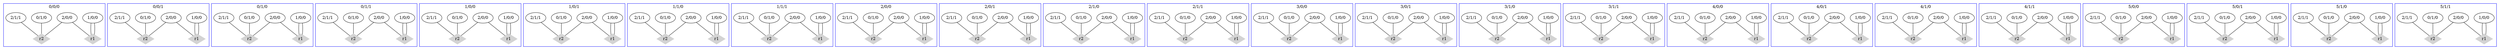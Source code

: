 graph G {
	subgraph "cluster0/0/0" {
		color=blue
		"1/0/0-0/0/0" [label="1/0/0"]
		"0/1/0-0/0/0" [label="0/1/0"]
		"2/0/0-0/0/0" [label="2/0/0"]
		"2/1/1-0/0/0" [label="2/1/1"]
		label="0/0/0"
		node [color=lightgrey shape=diamond style=filled]
		"r1-0/0/0" [label=r1]
		"r2-0/0/0" [label=r2]
	}
	subgraph "cluster0/0/1" {
		color=blue
		"1/0/0-0/0/1" [label="1/0/0"]
		"0/1/0-0/0/1" [label="0/1/0"]
		"2/0/0-0/0/1" [label="2/0/0"]
		"2/1/1-0/0/1" [label="2/1/1"]
		label="0/0/1"
		node [color=lightgrey shape=diamond style=filled]
		"r1-0/0/1" [label=r1]
		"r2-0/0/1" [label=r2]
	}
	subgraph "cluster0/1/0" {
		color=blue
		"1/0/0-0/1/0" [label="1/0/0"]
		"0/1/0-0/1/0" [label="0/1/0"]
		"2/0/0-0/1/0" [label="2/0/0"]
		"2/1/1-0/1/0" [label="2/1/1"]
		label="0/1/0"
		node [color=lightgrey shape=diamond style=filled]
		"r1-0/1/0" [label=r1]
		"r2-0/1/0" [label=r2]
	}
	subgraph "cluster0/1/1" {
		color=blue
		"1/0/0-0/1/1" [label="1/0/0"]
		"0/1/0-0/1/1" [label="0/1/0"]
		"2/0/0-0/1/1" [label="2/0/0"]
		"2/1/1-0/1/1" [label="2/1/1"]
		label="0/1/1"
		node [color=lightgrey shape=diamond style=filled]
		"r1-0/1/1" [label=r1]
		"r2-0/1/1" [label=r2]
	}
	subgraph "cluster1/0/0" {
		color=blue
		"1/0/0-1/0/0" [label="1/0/0"]
		"0/1/0-1/0/0" [label="0/1/0"]
		"2/0/0-1/0/0" [label="2/0/0"]
		"2/1/1-1/0/0" [label="2/1/1"]
		label="1/0/0"
		node [color=lightgrey shape=diamond style=filled]
		"r1-1/0/0" [label=r1]
		"r2-1/0/0" [label=r2]
	}
	subgraph "cluster1/0/1" {
		color=blue
		"1/0/0-1/0/1" [label="1/0/0"]
		"0/1/0-1/0/1" [label="0/1/0"]
		"2/0/0-1/0/1" [label="2/0/0"]
		"2/1/1-1/0/1" [label="2/1/1"]
		label="1/0/1"
		node [color=lightgrey shape=diamond style=filled]
		"r1-1/0/1" [label=r1]
		"r2-1/0/1" [label=r2]
	}
	subgraph "cluster1/1/0" {
		color=blue
		"1/0/0-1/1/0" [label="1/0/0"]
		"0/1/0-1/1/0" [label="0/1/0"]
		"2/0/0-1/1/0" [label="2/0/0"]
		"2/1/1-1/1/0" [label="2/1/1"]
		label="1/1/0"
		node [color=lightgrey shape=diamond style=filled]
		"r1-1/1/0" [label=r1]
		"r2-1/1/0" [label=r2]
	}
	subgraph "cluster1/1/1" {
		color=blue
		"1/0/0-1/1/1" [label="1/0/0"]
		"0/1/0-1/1/1" [label="0/1/0"]
		"2/0/0-1/1/1" [label="2/0/0"]
		"2/1/1-1/1/1" [label="2/1/1"]
		label="1/1/1"
		node [color=lightgrey shape=diamond style=filled]
		"r1-1/1/1" [label=r1]
		"r2-1/1/1" [label=r2]
	}
	subgraph "cluster2/0/0" {
		color=blue
		"1/0/0-2/0/0" [label="1/0/0"]
		"0/1/0-2/0/0" [label="0/1/0"]
		"2/0/0-2/0/0" [label="2/0/0"]
		"2/1/1-2/0/0" [label="2/1/1"]
		label="2/0/0"
		node [color=lightgrey shape=diamond style=filled]
		"r1-2/0/0" [label=r1]
		"r2-2/0/0" [label=r2]
	}
	subgraph "cluster2/0/1" {
		color=blue
		"1/0/0-2/0/1" [label="1/0/0"]
		"0/1/0-2/0/1" [label="0/1/0"]
		"2/0/0-2/0/1" [label="2/0/0"]
		"2/1/1-2/0/1" [label="2/1/1"]
		label="2/0/1"
		node [color=lightgrey shape=diamond style=filled]
		"r1-2/0/1" [label=r1]
		"r2-2/0/1" [label=r2]
	}
	subgraph "cluster2/1/0" {
		color=blue
		"1/0/0-2/1/0" [label="1/0/0"]
		"0/1/0-2/1/0" [label="0/1/0"]
		"2/0/0-2/1/0" [label="2/0/0"]
		"2/1/1-2/1/0" [label="2/1/1"]
		label="2/1/0"
		node [color=lightgrey shape=diamond style=filled]
		"r1-2/1/0" [label=r1]
		"r2-2/1/0" [label=r2]
	}
	subgraph "cluster2/1/1" {
		color=blue
		"1/0/0-2/1/1" [label="1/0/0"]
		"0/1/0-2/1/1" [label="0/1/0"]
		"2/0/0-2/1/1" [label="2/0/0"]
		"2/1/1-2/1/1" [label="2/1/1"]
		label="2/1/1"
		node [color=lightgrey shape=diamond style=filled]
		"r1-2/1/1" [label=r1]
		"r2-2/1/1" [label=r2]
	}
	subgraph "cluster3/0/0" {
		color=blue
		"1/0/0-3/0/0" [label="1/0/0"]
		"0/1/0-3/0/0" [label="0/1/0"]
		"2/0/0-3/0/0" [label="2/0/0"]
		"2/1/1-3/0/0" [label="2/1/1"]
		label="3/0/0"
		node [color=lightgrey shape=diamond style=filled]
		"r1-3/0/0" [label=r1]
		"r2-3/0/0" [label=r2]
	}
	subgraph "cluster3/0/1" {
		color=blue
		"1/0/0-3/0/1" [label="1/0/0"]
		"0/1/0-3/0/1" [label="0/1/0"]
		"2/0/0-3/0/1" [label="2/0/0"]
		"2/1/1-3/0/1" [label="2/1/1"]
		label="3/0/1"
		node [color=lightgrey shape=diamond style=filled]
		"r1-3/0/1" [label=r1]
		"r2-3/0/1" [label=r2]
	}
	subgraph "cluster3/1/0" {
		color=blue
		"1/0/0-3/1/0" [label="1/0/0"]
		"0/1/0-3/1/0" [label="0/1/0"]
		"2/0/0-3/1/0" [label="2/0/0"]
		"2/1/1-3/1/0" [label="2/1/1"]
		label="3/1/0"
		node [color=lightgrey shape=diamond style=filled]
		"r1-3/1/0" [label=r1]
		"r2-3/1/0" [label=r2]
	}
	subgraph "cluster3/1/1" {
		color=blue
		"1/0/0-3/1/1" [label="1/0/0"]
		"0/1/0-3/1/1" [label="0/1/0"]
		"2/0/0-3/1/1" [label="2/0/0"]
		"2/1/1-3/1/1" [label="2/1/1"]
		label="3/1/1"
		node [color=lightgrey shape=diamond style=filled]
		"r1-3/1/1" [label=r1]
		"r2-3/1/1" [label=r2]
	}
	subgraph "cluster4/0/0" {
		color=blue
		"1/0/0-4/0/0" [label="1/0/0"]
		"0/1/0-4/0/0" [label="0/1/0"]
		"2/0/0-4/0/0" [label="2/0/0"]
		"2/1/1-4/0/0" [label="2/1/1"]
		label="4/0/0"
		node [color=lightgrey shape=diamond style=filled]
		"r1-4/0/0" [label=r1]
		"r2-4/0/0" [label=r2]
	}
	subgraph "cluster4/0/1" {
		color=blue
		"1/0/0-4/0/1" [label="1/0/0"]
		"0/1/0-4/0/1" [label="0/1/0"]
		"2/0/0-4/0/1" [label="2/0/0"]
		"2/1/1-4/0/1" [label="2/1/1"]
		label="4/0/1"
		node [color=lightgrey shape=diamond style=filled]
		"r1-4/0/1" [label=r1]
		"r2-4/0/1" [label=r2]
	}
	subgraph "cluster4/1/0" {
		color=blue
		"1/0/0-4/1/0" [label="1/0/0"]
		"0/1/0-4/1/0" [label="0/1/0"]
		"2/0/0-4/1/0" [label="2/0/0"]
		"2/1/1-4/1/0" [label="2/1/1"]
		label="4/1/0"
		node [color=lightgrey shape=diamond style=filled]
		"r1-4/1/0" [label=r1]
		"r2-4/1/0" [label=r2]
	}
	subgraph "cluster4/1/1" {
		color=blue
		"1/0/0-4/1/1" [label="1/0/0"]
		"0/1/0-4/1/1" [label="0/1/0"]
		"2/0/0-4/1/1" [label="2/0/0"]
		"2/1/1-4/1/1" [label="2/1/1"]
		label="4/1/1"
		node [color=lightgrey shape=diamond style=filled]
		"r1-4/1/1" [label=r1]
		"r2-4/1/1" [label=r2]
	}
	subgraph "cluster5/0/0" {
		color=blue
		"1/0/0-5/0/0" [label="1/0/0"]
		"0/1/0-5/0/0" [label="0/1/0"]
		"2/0/0-5/0/0" [label="2/0/0"]
		"2/1/1-5/0/0" [label="2/1/1"]
		label="5/0/0"
		node [color=lightgrey shape=diamond style=filled]
		"r1-5/0/0" [label=r1]
		"r2-5/0/0" [label=r2]
	}
	subgraph "cluster5/0/1" {
		color=blue
		"1/0/0-5/0/1" [label="1/0/0"]
		"0/1/0-5/0/1" [label="0/1/0"]
		"2/0/0-5/0/1" [label="2/0/0"]
		"2/1/1-5/0/1" [label="2/1/1"]
		label="5/0/1"
		node [color=lightgrey shape=diamond style=filled]
		"r1-5/0/1" [label=r1]
		"r2-5/0/1" [label=r2]
	}
	subgraph "cluster5/1/0" {
		color=blue
		"1/0/0-5/1/0" [label="1/0/0"]
		"0/1/0-5/1/0" [label="0/1/0"]
		"2/0/0-5/1/0" [label="2/0/0"]
		"2/1/1-5/1/0" [label="2/1/1"]
		label="5/1/0"
		node [color=lightgrey shape=diamond style=filled]
		"r1-5/1/0" [label=r1]
		"r2-5/1/0" [label=r2]
	}
	subgraph "cluster5/1/1" {
		color=blue
		"1/0/0-5/1/1" [label="1/0/0"]
		"0/1/0-5/1/1" [label="0/1/0"]
		"2/0/0-5/1/1" [label="2/0/0"]
		"2/1/1-5/1/1" [label="2/1/1"]
		label="5/1/1"
		node [color=lightgrey shape=diamond style=filled]
		"r1-5/1/1" [label=r1]
		"r2-5/1/1" [label=r2]
	}
	"1/0/0-0/0/0" -- "r1-0/0/0"
	"1/0/0-0/0/0" -- "r1-0/0/0"
	"2/0/0-0/0/0" -- "r1-0/0/0"
	"1/0/0-0/0/1" -- "r1-0/0/1"
	"1/0/0-0/0/1" -- "r1-0/0/1"
	"2/0/0-0/0/1" -- "r1-0/0/1"
	"1/0/0-0/1/0" -- "r1-0/1/0"
	"1/0/0-0/1/0" -- "r1-0/1/0"
	"2/0/0-0/1/0" -- "r1-0/1/0"
	"1/0/0-0/1/1" -- "r1-0/1/1"
	"1/0/0-0/1/1" -- "r1-0/1/1"
	"2/0/0-0/1/1" -- "r1-0/1/1"
	"1/0/0-1/0/0" -- "r1-1/0/0"
	"1/0/0-1/0/0" -- "r1-1/0/0"
	"2/0/0-1/0/0" -- "r1-1/0/0"
	"1/0/0-1/0/1" -- "r1-1/0/1"
	"1/0/0-1/0/1" -- "r1-1/0/1"
	"2/0/0-1/0/1" -- "r1-1/0/1"
	"1/0/0-1/1/0" -- "r1-1/1/0"
	"1/0/0-1/1/0" -- "r1-1/1/0"
	"2/0/0-1/1/0" -- "r1-1/1/0"
	"1/0/0-1/1/1" -- "r1-1/1/1"
	"1/0/0-1/1/1" -- "r1-1/1/1"
	"2/0/0-1/1/1" -- "r1-1/1/1"
	"1/0/0-2/0/0" -- "r1-2/0/0"
	"1/0/0-2/0/0" -- "r1-2/0/0"
	"2/0/0-2/0/0" -- "r1-2/0/0"
	"1/0/0-2/0/1" -- "r1-2/0/1"
	"1/0/0-2/0/1" -- "r1-2/0/1"
	"2/0/0-2/0/1" -- "r1-2/0/1"
	"1/0/0-2/1/0" -- "r1-2/1/0"
	"1/0/0-2/1/0" -- "r1-2/1/0"
	"2/0/0-2/1/0" -- "r1-2/1/0"
	"1/0/0-2/1/1" -- "r1-2/1/1"
	"1/0/0-2/1/1" -- "r1-2/1/1"
	"2/0/0-2/1/1" -- "r1-2/1/1"
	"1/0/0-3/0/0" -- "r1-3/0/0"
	"1/0/0-3/0/0" -- "r1-3/0/0"
	"2/0/0-3/0/0" -- "r1-3/0/0"
	"1/0/0-3/0/1" -- "r1-3/0/1"
	"1/0/0-3/0/1" -- "r1-3/0/1"
	"2/0/0-3/0/1" -- "r1-3/0/1"
	"1/0/0-3/1/0" -- "r1-3/1/0"
	"1/0/0-3/1/0" -- "r1-3/1/0"
	"2/0/0-3/1/0" -- "r1-3/1/0"
	"1/0/0-3/1/1" -- "r1-3/1/1"
	"1/0/0-3/1/1" -- "r1-3/1/1"
	"2/0/0-3/1/1" -- "r1-3/1/1"
	"1/0/0-4/0/0" -- "r1-4/0/0"
	"1/0/0-4/0/0" -- "r1-4/0/0"
	"2/0/0-4/0/0" -- "r1-4/0/0"
	"1/0/0-4/0/1" -- "r1-4/0/1"
	"1/0/0-4/0/1" -- "r1-4/0/1"
	"2/0/0-4/0/1" -- "r1-4/0/1"
	"1/0/0-4/1/0" -- "r1-4/1/0"
	"1/0/0-4/1/0" -- "r1-4/1/0"
	"2/0/0-4/1/0" -- "r1-4/1/0"
	"1/0/0-4/1/1" -- "r1-4/1/1"
	"1/0/0-4/1/1" -- "r1-4/1/1"
	"2/0/0-4/1/1" -- "r1-4/1/1"
	"1/0/0-5/0/0" -- "r1-5/0/0"
	"1/0/0-5/0/0" -- "r1-5/0/0"
	"2/0/0-5/0/0" -- "r1-5/0/0"
	"1/0/0-5/0/1" -- "r1-5/0/1"
	"1/0/0-5/0/1" -- "r1-5/0/1"
	"2/0/0-5/0/1" -- "r1-5/0/1"
	"1/0/0-5/1/0" -- "r1-5/1/0"
	"1/0/0-5/1/0" -- "r1-5/1/0"
	"2/0/0-5/1/0" -- "r1-5/1/0"
	"1/0/0-5/1/1" -- "r1-5/1/1"
	"1/0/0-5/1/1" -- "r1-5/1/1"
	"2/0/0-5/1/1" -- "r1-5/1/1"
	"0/1/0-0/0/0" -- "r2-0/0/0"
	"2/0/0-0/0/0" -- "r2-0/0/0"
	"2/1/1-0/0/0" -- "r2-0/0/0"
	"0/1/0-0/0/1" -- "r2-0/0/1"
	"2/0/0-0/0/1" -- "r2-0/0/1"
	"2/1/1-0/0/1" -- "r2-0/0/1"
	"0/1/0-0/1/0" -- "r2-0/1/0"
	"2/0/0-0/1/0" -- "r2-0/1/0"
	"2/1/1-0/1/0" -- "r2-0/1/0"
	"0/1/0-0/1/1" -- "r2-0/1/1"
	"2/0/0-0/1/1" -- "r2-0/1/1"
	"2/1/1-0/1/1" -- "r2-0/1/1"
	"0/1/0-1/0/0" -- "r2-1/0/0"
	"2/0/0-1/0/0" -- "r2-1/0/0"
	"2/1/1-1/0/0" -- "r2-1/0/0"
	"0/1/0-1/0/1" -- "r2-1/0/1"
	"2/0/0-1/0/1" -- "r2-1/0/1"
	"2/1/1-1/0/1" -- "r2-1/0/1"
	"0/1/0-1/1/0" -- "r2-1/1/0"
	"2/0/0-1/1/0" -- "r2-1/1/0"
	"2/1/1-1/1/0" -- "r2-1/1/0"
	"0/1/0-1/1/1" -- "r2-1/1/1"
	"2/0/0-1/1/1" -- "r2-1/1/1"
	"2/1/1-1/1/1" -- "r2-1/1/1"
	"0/1/0-2/0/0" -- "r2-2/0/0"
	"2/0/0-2/0/0" -- "r2-2/0/0"
	"2/1/1-2/0/0" -- "r2-2/0/0"
	"0/1/0-2/0/1" -- "r2-2/0/1"
	"2/0/0-2/0/1" -- "r2-2/0/1"
	"2/1/1-2/0/1" -- "r2-2/0/1"
	"0/1/0-2/1/0" -- "r2-2/1/0"
	"2/0/0-2/1/0" -- "r2-2/1/0"
	"2/1/1-2/1/0" -- "r2-2/1/0"
	"0/1/0-2/1/1" -- "r2-2/1/1"
	"2/0/0-2/1/1" -- "r2-2/1/1"
	"2/1/1-2/1/1" -- "r2-2/1/1"
	"0/1/0-3/0/0" -- "r2-3/0/0"
	"2/0/0-3/0/0" -- "r2-3/0/0"
	"2/1/1-3/0/0" -- "r2-3/0/0"
	"0/1/0-3/0/1" -- "r2-3/0/1"
	"2/0/0-3/0/1" -- "r2-3/0/1"
	"2/1/1-3/0/1" -- "r2-3/0/1"
	"0/1/0-3/1/0" -- "r2-3/1/0"
	"2/0/0-3/1/0" -- "r2-3/1/0"
	"2/1/1-3/1/0" -- "r2-3/1/0"
	"0/1/0-3/1/1" -- "r2-3/1/1"
	"2/0/0-3/1/1" -- "r2-3/1/1"
	"2/1/1-3/1/1" -- "r2-3/1/1"
	"0/1/0-4/0/0" -- "r2-4/0/0"
	"2/0/0-4/0/0" -- "r2-4/0/0"
	"2/1/1-4/0/0" -- "r2-4/0/0"
	"0/1/0-4/0/1" -- "r2-4/0/1"
	"2/0/0-4/0/1" -- "r2-4/0/1"
	"2/1/1-4/0/1" -- "r2-4/0/1"
	"0/1/0-4/1/0" -- "r2-4/1/0"
	"2/0/0-4/1/0" -- "r2-4/1/0"
	"2/1/1-4/1/0" -- "r2-4/1/0"
	"0/1/0-4/1/1" -- "r2-4/1/1"
	"2/0/0-4/1/1" -- "r2-4/1/1"
	"2/1/1-4/1/1" -- "r2-4/1/1"
	"0/1/0-5/0/0" -- "r2-5/0/0"
	"2/0/0-5/0/0" -- "r2-5/0/0"
	"2/1/1-5/0/0" -- "r2-5/0/0"
	"0/1/0-5/0/1" -- "r2-5/0/1"
	"2/0/0-5/0/1" -- "r2-5/0/1"
	"2/1/1-5/0/1" -- "r2-5/0/1"
	"0/1/0-5/1/0" -- "r2-5/1/0"
	"2/0/0-5/1/0" -- "r2-5/1/0"
	"2/1/1-5/1/0" -- "r2-5/1/0"
	"0/1/0-5/1/1" -- "r2-5/1/1"
	"2/0/0-5/1/1" -- "r2-5/1/1"
	"2/1/1-5/1/1" -- "r2-5/1/1"
}
